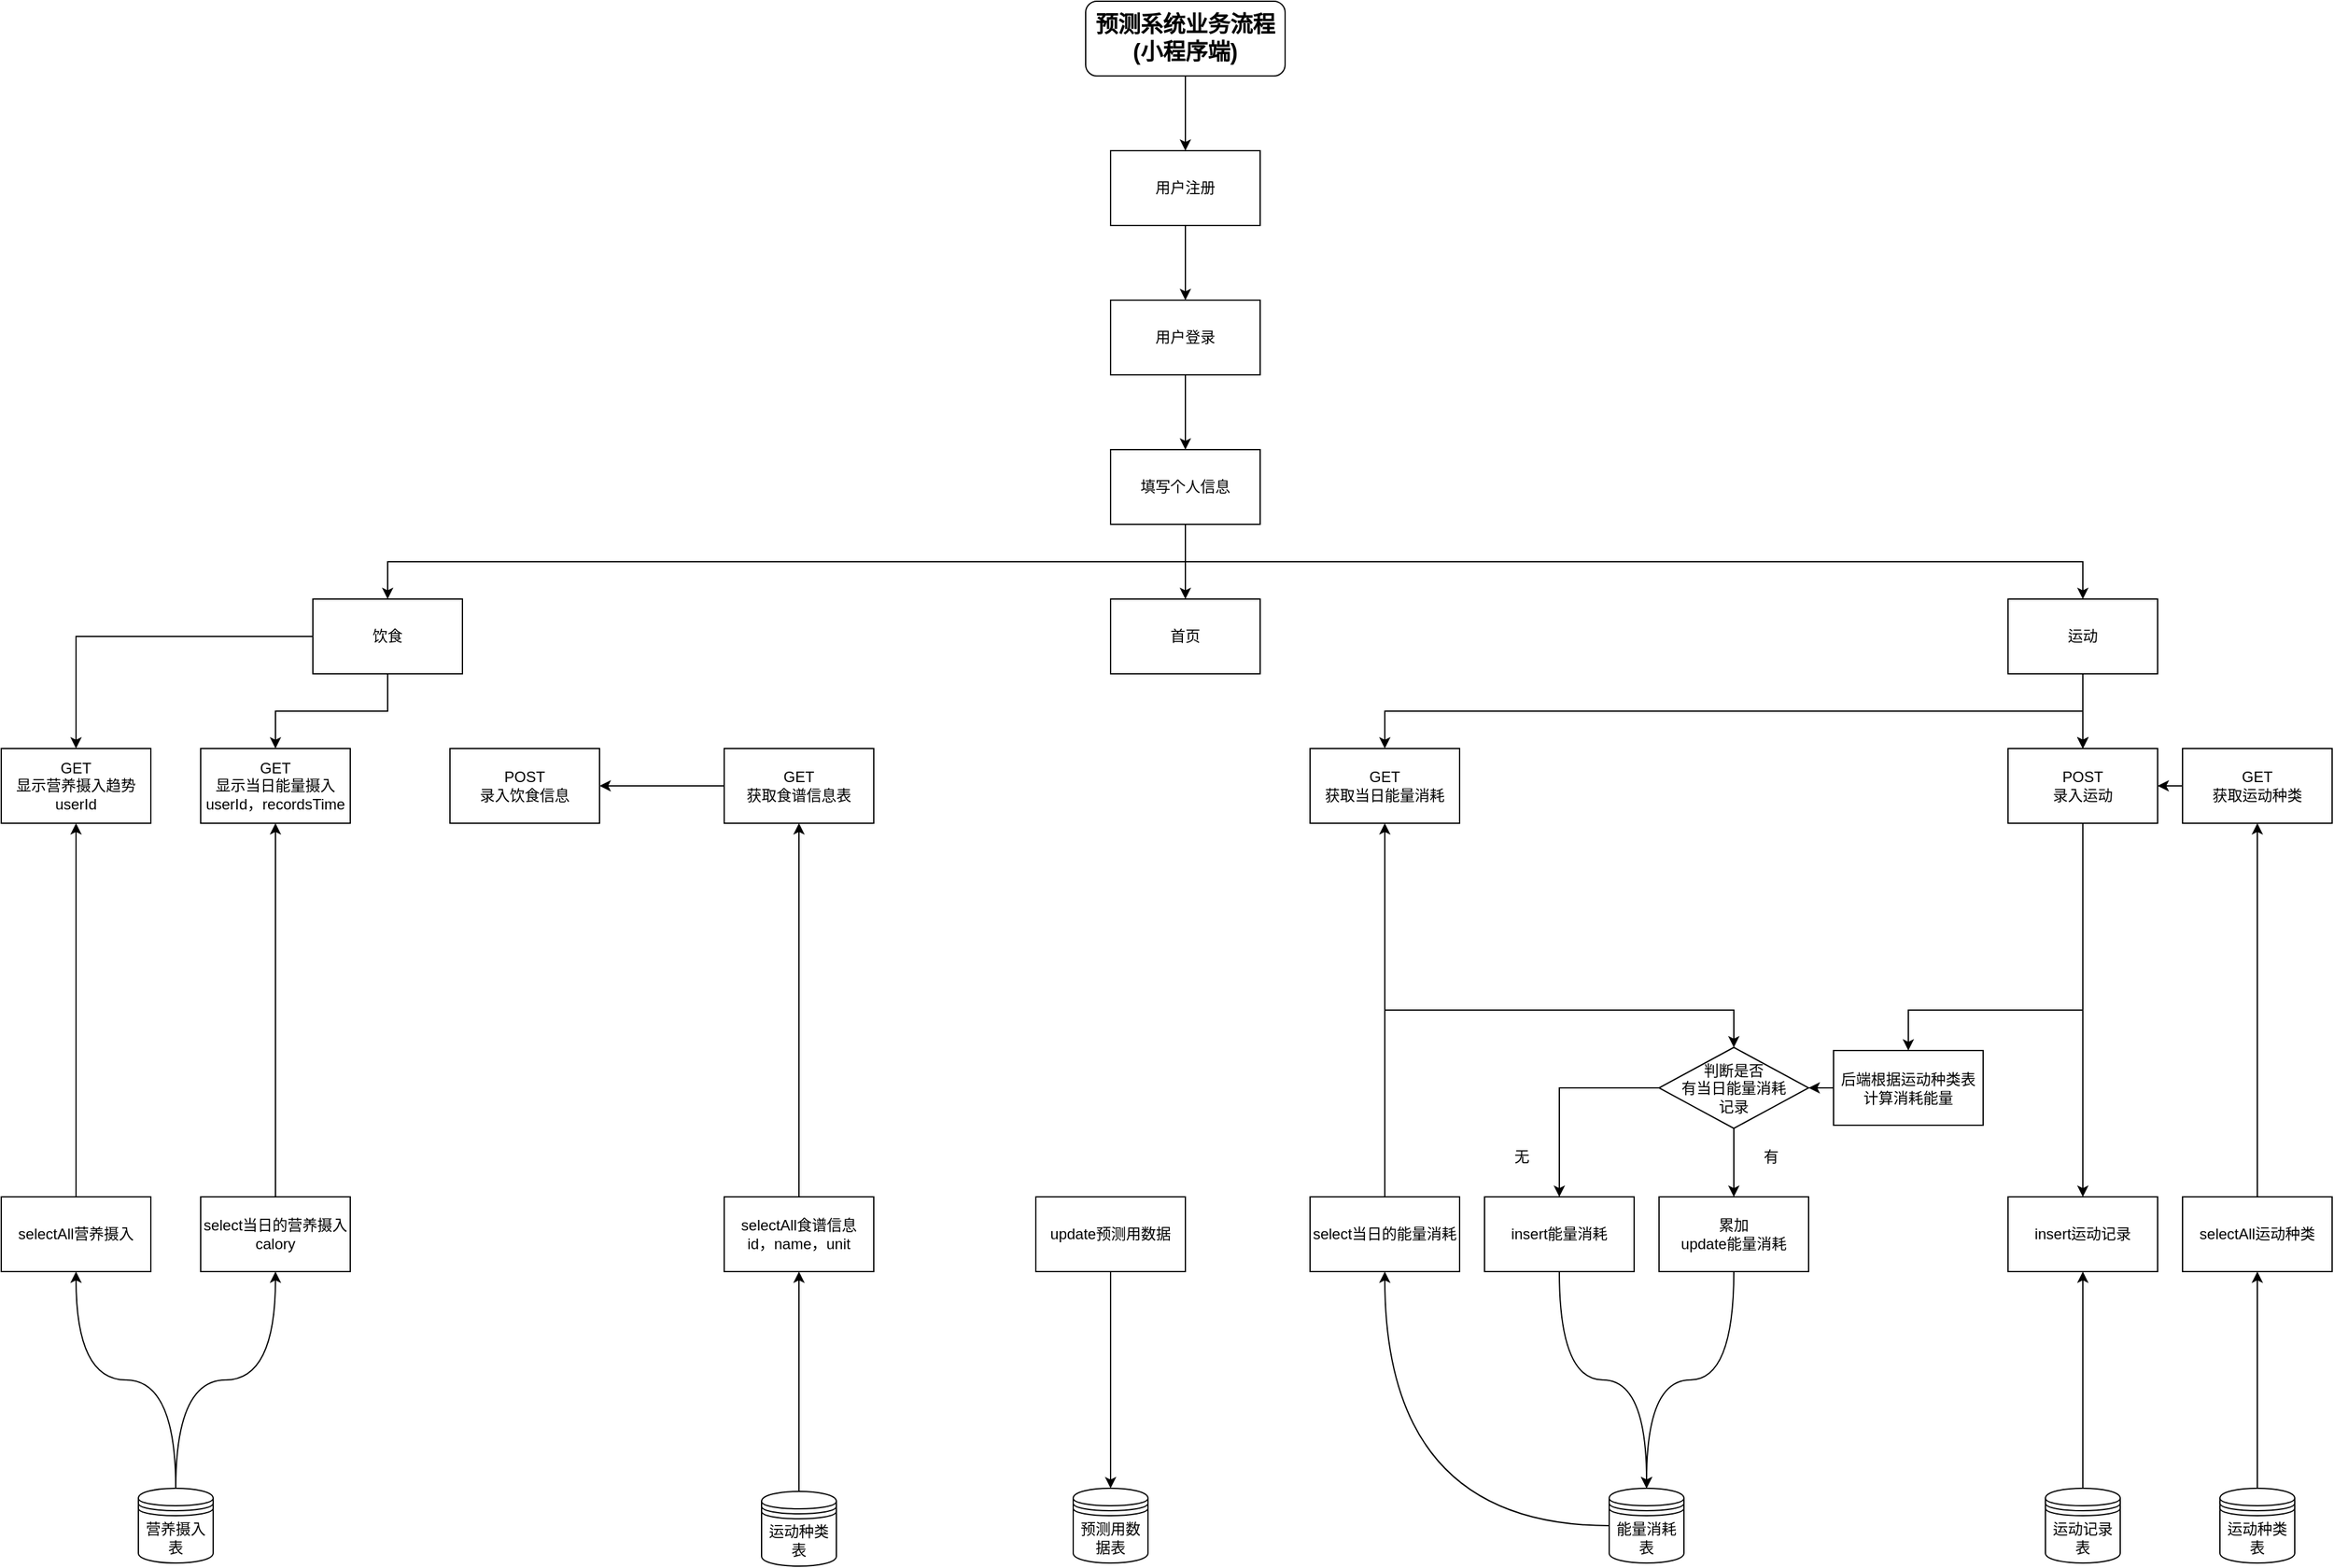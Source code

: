 <mxfile version="22.1.11" type="github">
  <diagram name="Page-1" id="74e2e168-ea6b-b213-b513-2b3c1d86103e">
    <mxGraphModel dx="1500" dy="796" grid="1" gridSize="10" guides="1" tooltips="1" connect="1" arrows="1" fold="1" page="1" pageScale="1" pageWidth="1100" pageHeight="850" background="none" math="0" shadow="0">
      <root>
        <mxCell id="0" />
        <mxCell id="1" parent="0" />
        <mxCell id="SSFar1ZfGdF0vFPYDZeS-47" style="edgeStyle=orthogonalEdgeStyle;rounded=0;orthogonalLoop=1;jettySize=auto;html=1;entryX=0.5;entryY=0;entryDx=0;entryDy=0;" edge="1" parent="1" source="SSFar1ZfGdF0vFPYDZeS-5" target="SSFar1ZfGdF0vFPYDZeS-46">
          <mxGeometry relative="1" as="geometry" />
        </mxCell>
        <mxCell id="SSFar1ZfGdF0vFPYDZeS-5" value="预测系统业务流程(小程序端)" style="rounded=1;whiteSpace=wrap;html=1;fontStyle=1;fontSize=18;" vertex="1" parent="1">
          <mxGeometry x="920" y="50" width="160" height="60" as="geometry" />
        </mxCell>
        <mxCell id="SSFar1ZfGdF0vFPYDZeS-27" value="" style="edgeStyle=orthogonalEdgeStyle;rounded=0;orthogonalLoop=1;jettySize=auto;html=1;" edge="1" parent="1" source="SSFar1ZfGdF0vFPYDZeS-23" target="SSFar1ZfGdF0vFPYDZeS-26">
          <mxGeometry relative="1" as="geometry" />
        </mxCell>
        <mxCell id="SSFar1ZfGdF0vFPYDZeS-23" value="用户登录" style="rounded=0;whiteSpace=wrap;html=1;" vertex="1" parent="1">
          <mxGeometry x="940" y="290" width="120" height="60" as="geometry" />
        </mxCell>
        <mxCell id="SSFar1ZfGdF0vFPYDZeS-43" style="edgeStyle=orthogonalEdgeStyle;rounded=0;orthogonalLoop=1;jettySize=auto;html=1;entryX=0.5;entryY=0;entryDx=0;entryDy=0;" edge="1" parent="1" source="SSFar1ZfGdF0vFPYDZeS-26" target="SSFar1ZfGdF0vFPYDZeS-28">
          <mxGeometry relative="1" as="geometry" />
        </mxCell>
        <mxCell id="SSFar1ZfGdF0vFPYDZeS-50" style="edgeStyle=orthogonalEdgeStyle;rounded=0;orthogonalLoop=1;jettySize=auto;html=1;entryX=0.5;entryY=0;entryDx=0;entryDy=0;exitX=0.5;exitY=1;exitDx=0;exitDy=0;" edge="1" parent="1" source="SSFar1ZfGdF0vFPYDZeS-26" target="SSFar1ZfGdF0vFPYDZeS-49">
          <mxGeometry relative="1" as="geometry" />
        </mxCell>
        <mxCell id="SSFar1ZfGdF0vFPYDZeS-51" style="edgeStyle=orthogonalEdgeStyle;rounded=0;orthogonalLoop=1;jettySize=auto;html=1;entryX=0.5;entryY=0;entryDx=0;entryDy=0;exitX=0.5;exitY=1;exitDx=0;exitDy=0;" edge="1" parent="1" source="SSFar1ZfGdF0vFPYDZeS-26" target="SSFar1ZfGdF0vFPYDZeS-36">
          <mxGeometry relative="1" as="geometry" />
        </mxCell>
        <mxCell id="SSFar1ZfGdF0vFPYDZeS-26" value="填写个人信息" style="rounded=0;whiteSpace=wrap;html=1;" vertex="1" parent="1">
          <mxGeometry x="940" y="410" width="120" height="60" as="geometry" />
        </mxCell>
        <mxCell id="SSFar1ZfGdF0vFPYDZeS-28" value="首页" style="rounded=0;whiteSpace=wrap;html=1;" vertex="1" parent="1">
          <mxGeometry x="940" y="530" width="120" height="60" as="geometry" />
        </mxCell>
        <mxCell id="SSFar1ZfGdF0vFPYDZeS-53" value="" style="edgeStyle=orthogonalEdgeStyle;rounded=0;orthogonalLoop=1;jettySize=auto;html=1;" edge="1" parent="1" source="SSFar1ZfGdF0vFPYDZeS-36" target="SSFar1ZfGdF0vFPYDZeS-52">
          <mxGeometry relative="1" as="geometry" />
        </mxCell>
        <mxCell id="SSFar1ZfGdF0vFPYDZeS-58" value="" style="edgeStyle=orthogonalEdgeStyle;rounded=0;orthogonalLoop=1;jettySize=auto;html=1;" edge="1" parent="1" source="SSFar1ZfGdF0vFPYDZeS-36" target="SSFar1ZfGdF0vFPYDZeS-57">
          <mxGeometry relative="1" as="geometry" />
        </mxCell>
        <mxCell id="SSFar1ZfGdF0vFPYDZeS-36" value="饮食" style="rounded=0;whiteSpace=wrap;html=1;" vertex="1" parent="1">
          <mxGeometry x="300" y="530" width="120" height="60" as="geometry" />
        </mxCell>
        <mxCell id="SSFar1ZfGdF0vFPYDZeS-48" style="edgeStyle=orthogonalEdgeStyle;rounded=0;orthogonalLoop=1;jettySize=auto;html=1;entryX=0.5;entryY=0;entryDx=0;entryDy=0;" edge="1" parent="1" source="SSFar1ZfGdF0vFPYDZeS-46" target="SSFar1ZfGdF0vFPYDZeS-23">
          <mxGeometry relative="1" as="geometry" />
        </mxCell>
        <mxCell id="SSFar1ZfGdF0vFPYDZeS-46" value="用户注册" style="rounded=0;whiteSpace=wrap;html=1;" vertex="1" parent="1">
          <mxGeometry x="940" y="170" width="120" height="60" as="geometry" />
        </mxCell>
        <mxCell id="SSFar1ZfGdF0vFPYDZeS-69" value="" style="edgeStyle=orthogonalEdgeStyle;rounded=0;orthogonalLoop=1;jettySize=auto;html=1;" edge="1" parent="1" source="SSFar1ZfGdF0vFPYDZeS-49" target="SSFar1ZfGdF0vFPYDZeS-68">
          <mxGeometry relative="1" as="geometry" />
        </mxCell>
        <mxCell id="SSFar1ZfGdF0vFPYDZeS-96" value="" style="edgeStyle=orthogonalEdgeStyle;rounded=0;orthogonalLoop=1;jettySize=auto;html=1;" edge="1" parent="1" source="SSFar1ZfGdF0vFPYDZeS-49" target="SSFar1ZfGdF0vFPYDZeS-68">
          <mxGeometry relative="1" as="geometry" />
        </mxCell>
        <mxCell id="SSFar1ZfGdF0vFPYDZeS-97" value="" style="edgeStyle=orthogonalEdgeStyle;rounded=0;orthogonalLoop=1;jettySize=auto;html=1;" edge="1" parent="1" source="SSFar1ZfGdF0vFPYDZeS-49" target="SSFar1ZfGdF0vFPYDZeS-68">
          <mxGeometry relative="1" as="geometry" />
        </mxCell>
        <mxCell id="SSFar1ZfGdF0vFPYDZeS-100" style="edgeStyle=orthogonalEdgeStyle;rounded=0;orthogonalLoop=1;jettySize=auto;html=1;entryX=0.5;entryY=0;entryDx=0;entryDy=0;" edge="1" parent="1" source="SSFar1ZfGdF0vFPYDZeS-49" target="SSFar1ZfGdF0vFPYDZeS-98">
          <mxGeometry relative="1" as="geometry">
            <Array as="points">
              <mxPoint x="1720" y="620" />
              <mxPoint x="1160" y="620" />
            </Array>
          </mxGeometry>
        </mxCell>
        <mxCell id="SSFar1ZfGdF0vFPYDZeS-49" value="运动" style="rounded=0;whiteSpace=wrap;html=1;" vertex="1" parent="1">
          <mxGeometry x="1660" y="530" width="120" height="60" as="geometry" />
        </mxCell>
        <mxCell id="SSFar1ZfGdF0vFPYDZeS-52" value="GET&lt;br&gt;显示营养摄入趋势&lt;br&gt;userId" style="rounded=0;whiteSpace=wrap;html=1;" vertex="1" parent="1">
          <mxGeometry x="50" y="650" width="120" height="60" as="geometry" />
        </mxCell>
        <mxCell id="SSFar1ZfGdF0vFPYDZeS-55" style="edgeStyle=orthogonalEdgeStyle;rounded=0;orthogonalLoop=1;jettySize=auto;html=1;entryX=0.5;entryY=1;entryDx=0;entryDy=0;" edge="1" parent="1" source="SSFar1ZfGdF0vFPYDZeS-54" target="SSFar1ZfGdF0vFPYDZeS-52">
          <mxGeometry relative="1" as="geometry" />
        </mxCell>
        <mxCell id="SSFar1ZfGdF0vFPYDZeS-54" value="selectAll营养摄入" style="rounded=0;whiteSpace=wrap;html=1;" vertex="1" parent="1">
          <mxGeometry x="50" y="1010" width="120" height="60" as="geometry" />
        </mxCell>
        <mxCell id="SSFar1ZfGdF0vFPYDZeS-57" value="GET&lt;br&gt;显示当日能量摄入&lt;br&gt;userId，recordsTime" style="rounded=0;whiteSpace=wrap;html=1;" vertex="1" parent="1">
          <mxGeometry x="210" y="650" width="120" height="60" as="geometry" />
        </mxCell>
        <mxCell id="SSFar1ZfGdF0vFPYDZeS-64" style="edgeStyle=orthogonalEdgeStyle;rounded=0;orthogonalLoop=1;jettySize=auto;html=1;" edge="1" parent="1" source="SSFar1ZfGdF0vFPYDZeS-63" target="SSFar1ZfGdF0vFPYDZeS-57">
          <mxGeometry relative="1" as="geometry" />
        </mxCell>
        <mxCell id="SSFar1ZfGdF0vFPYDZeS-63" value="select当日的营养摄入&lt;br&gt;calory" style="rounded=0;whiteSpace=wrap;html=1;" vertex="1" parent="1">
          <mxGeometry x="210" y="1010" width="120" height="60" as="geometry" />
        </mxCell>
        <mxCell id="SSFar1ZfGdF0vFPYDZeS-66" style="edgeStyle=orthogonalEdgeStyle;rounded=0;orthogonalLoop=1;jettySize=auto;html=1;exitX=0.5;exitY=0;exitDx=0;exitDy=0;entryX=0.5;entryY=1;entryDx=0;entryDy=0;curved=1;" edge="1" parent="1" source="SSFar1ZfGdF0vFPYDZeS-65" target="SSFar1ZfGdF0vFPYDZeS-54">
          <mxGeometry relative="1" as="geometry" />
        </mxCell>
        <mxCell id="SSFar1ZfGdF0vFPYDZeS-67" style="edgeStyle=orthogonalEdgeStyle;rounded=0;orthogonalLoop=1;jettySize=auto;html=1;exitX=0.5;exitY=0;exitDx=0;exitDy=0;curved=1;" edge="1" parent="1" source="SSFar1ZfGdF0vFPYDZeS-65" target="SSFar1ZfGdF0vFPYDZeS-63">
          <mxGeometry relative="1" as="geometry" />
        </mxCell>
        <mxCell id="SSFar1ZfGdF0vFPYDZeS-65" value="营养摄入表" style="shape=datastore;whiteSpace=wrap;html=1;" vertex="1" parent="1">
          <mxGeometry x="160" y="1244" width="60" height="60" as="geometry" />
        </mxCell>
        <mxCell id="SSFar1ZfGdF0vFPYDZeS-78" value="" style="edgeStyle=orthogonalEdgeStyle;rounded=0;orthogonalLoop=1;jettySize=auto;html=1;" edge="1" parent="1" source="SSFar1ZfGdF0vFPYDZeS-68" target="SSFar1ZfGdF0vFPYDZeS-77">
          <mxGeometry relative="1" as="geometry" />
        </mxCell>
        <mxCell id="SSFar1ZfGdF0vFPYDZeS-86" style="edgeStyle=orthogonalEdgeStyle;rounded=0;orthogonalLoop=1;jettySize=auto;html=1;entryX=0.5;entryY=0;entryDx=0;entryDy=0;" edge="1" parent="1" source="SSFar1ZfGdF0vFPYDZeS-68" target="SSFar1ZfGdF0vFPYDZeS-81">
          <mxGeometry relative="1" as="geometry">
            <Array as="points">
              <mxPoint x="1720" y="860" />
              <mxPoint x="1580" y="860" />
            </Array>
          </mxGeometry>
        </mxCell>
        <mxCell id="SSFar1ZfGdF0vFPYDZeS-68" value="POST&lt;br&gt;录入运动" style="rounded=0;whiteSpace=wrap;html=1;" vertex="1" parent="1">
          <mxGeometry x="1660" y="650" width="120" height="60" as="geometry" />
        </mxCell>
        <mxCell id="SSFar1ZfGdF0vFPYDZeS-72" style="edgeStyle=orthogonalEdgeStyle;rounded=0;orthogonalLoop=1;jettySize=auto;html=1;entryX=1;entryY=0.5;entryDx=0;entryDy=0;" edge="1" parent="1" source="SSFar1ZfGdF0vFPYDZeS-70" target="SSFar1ZfGdF0vFPYDZeS-68">
          <mxGeometry relative="1" as="geometry" />
        </mxCell>
        <mxCell id="SSFar1ZfGdF0vFPYDZeS-70" value="GET&lt;br&gt;获取运动种类" style="rounded=0;whiteSpace=wrap;html=1;" vertex="1" parent="1">
          <mxGeometry x="1800" y="650" width="120" height="60" as="geometry" />
        </mxCell>
        <mxCell id="SSFar1ZfGdF0vFPYDZeS-74" style="edgeStyle=orthogonalEdgeStyle;rounded=0;orthogonalLoop=1;jettySize=auto;html=1;entryX=0.5;entryY=1;entryDx=0;entryDy=0;" edge="1" parent="1" source="SSFar1ZfGdF0vFPYDZeS-73" target="SSFar1ZfGdF0vFPYDZeS-70">
          <mxGeometry relative="1" as="geometry" />
        </mxCell>
        <mxCell id="SSFar1ZfGdF0vFPYDZeS-73" value="selectAll运动种类" style="rounded=0;whiteSpace=wrap;html=1;" vertex="1" parent="1">
          <mxGeometry x="1800" y="1010" width="120" height="60" as="geometry" />
        </mxCell>
        <mxCell id="SSFar1ZfGdF0vFPYDZeS-76" style="edgeStyle=orthogonalEdgeStyle;rounded=0;orthogonalLoop=1;jettySize=auto;html=1;exitX=0.5;exitY=0;exitDx=0;exitDy=0;entryX=0.5;entryY=1;entryDx=0;entryDy=0;curved=1;" edge="1" parent="1" source="SSFar1ZfGdF0vFPYDZeS-75" target="SSFar1ZfGdF0vFPYDZeS-73">
          <mxGeometry relative="1" as="geometry" />
        </mxCell>
        <mxCell id="SSFar1ZfGdF0vFPYDZeS-75" value="运动种类表" style="shape=datastore;whiteSpace=wrap;html=1;" vertex="1" parent="1">
          <mxGeometry x="1830" y="1244" width="60" height="60" as="geometry" />
        </mxCell>
        <mxCell id="SSFar1ZfGdF0vFPYDZeS-77" value="insert运动记录" style="rounded=0;whiteSpace=wrap;html=1;" vertex="1" parent="1">
          <mxGeometry x="1660" y="1010" width="120" height="60" as="geometry" />
        </mxCell>
        <mxCell id="SSFar1ZfGdF0vFPYDZeS-80" style="edgeStyle=orthogonalEdgeStyle;rounded=0;orthogonalLoop=1;jettySize=auto;html=1;entryX=0.5;entryY=1;entryDx=0;entryDy=0;curved=1;" edge="1" parent="1" source="SSFar1ZfGdF0vFPYDZeS-79" target="SSFar1ZfGdF0vFPYDZeS-77">
          <mxGeometry relative="1" as="geometry" />
        </mxCell>
        <mxCell id="SSFar1ZfGdF0vFPYDZeS-79" value="运动记录表" style="shape=datastore;whiteSpace=wrap;html=1;" vertex="1" parent="1">
          <mxGeometry x="1690" y="1244" width="60" height="60" as="geometry" />
        </mxCell>
        <mxCell id="SSFar1ZfGdF0vFPYDZeS-87" style="edgeStyle=orthogonalEdgeStyle;rounded=0;orthogonalLoop=1;jettySize=auto;html=1;entryX=1;entryY=0.5;entryDx=0;entryDy=0;" edge="1" parent="1" source="SSFar1ZfGdF0vFPYDZeS-81" target="SSFar1ZfGdF0vFPYDZeS-82">
          <mxGeometry relative="1" as="geometry" />
        </mxCell>
        <mxCell id="SSFar1ZfGdF0vFPYDZeS-81" value="后端根据运动种类表计算消耗能量" style="rounded=0;whiteSpace=wrap;html=1;" vertex="1" parent="1">
          <mxGeometry x="1520" y="892.5" width="120" height="60" as="geometry" />
        </mxCell>
        <mxCell id="SSFar1ZfGdF0vFPYDZeS-89" value="" style="edgeStyle=orthogonalEdgeStyle;rounded=0;orthogonalLoop=1;jettySize=auto;html=1;" edge="1" parent="1" source="SSFar1ZfGdF0vFPYDZeS-82" target="SSFar1ZfGdF0vFPYDZeS-88">
          <mxGeometry relative="1" as="geometry" />
        </mxCell>
        <mxCell id="SSFar1ZfGdF0vFPYDZeS-93" value="" style="edgeStyle=orthogonalEdgeStyle;rounded=0;orthogonalLoop=1;jettySize=auto;html=1;" edge="1" parent="1" source="SSFar1ZfGdF0vFPYDZeS-82" target="SSFar1ZfGdF0vFPYDZeS-92">
          <mxGeometry relative="1" as="geometry" />
        </mxCell>
        <mxCell id="SSFar1ZfGdF0vFPYDZeS-82" value="判断是否&lt;br&gt;有当日能量消耗&lt;br&gt;记录" style="rhombus;whiteSpace=wrap;html=1;" vertex="1" parent="1">
          <mxGeometry x="1380" y="890" width="120" height="65" as="geometry" />
        </mxCell>
        <mxCell id="SSFar1ZfGdF0vFPYDZeS-101" style="edgeStyle=orthogonalEdgeStyle;rounded=0;orthogonalLoop=1;jettySize=auto;html=1;entryX=0.5;entryY=1;entryDx=0;entryDy=0;" edge="1" parent="1" source="SSFar1ZfGdF0vFPYDZeS-83" target="SSFar1ZfGdF0vFPYDZeS-98">
          <mxGeometry relative="1" as="geometry" />
        </mxCell>
        <mxCell id="SSFar1ZfGdF0vFPYDZeS-105" style="edgeStyle=orthogonalEdgeStyle;rounded=0;orthogonalLoop=1;jettySize=auto;html=1;entryX=0.5;entryY=0;entryDx=0;entryDy=0;" edge="1" parent="1" source="SSFar1ZfGdF0vFPYDZeS-83" target="SSFar1ZfGdF0vFPYDZeS-82">
          <mxGeometry relative="1" as="geometry">
            <Array as="points">
              <mxPoint x="1160" y="860" />
              <mxPoint x="1440" y="860" />
            </Array>
          </mxGeometry>
        </mxCell>
        <mxCell id="SSFar1ZfGdF0vFPYDZeS-83" value="select当日的能量消耗" style="rounded=0;whiteSpace=wrap;html=1;" vertex="1" parent="1">
          <mxGeometry x="1100" y="1010" width="120" height="60" as="geometry" />
        </mxCell>
        <mxCell id="SSFar1ZfGdF0vFPYDZeS-85" style="edgeStyle=orthogonalEdgeStyle;rounded=0;orthogonalLoop=1;jettySize=auto;html=1;curved=1;" edge="1" parent="1" source="SSFar1ZfGdF0vFPYDZeS-84" target="SSFar1ZfGdF0vFPYDZeS-83">
          <mxGeometry relative="1" as="geometry" />
        </mxCell>
        <mxCell id="SSFar1ZfGdF0vFPYDZeS-84" value="能量消耗表" style="shape=datastore;whiteSpace=wrap;html=1;" vertex="1" parent="1">
          <mxGeometry x="1340" y="1244" width="60" height="60" as="geometry" />
        </mxCell>
        <mxCell id="SSFar1ZfGdF0vFPYDZeS-91" style="edgeStyle=orthogonalEdgeStyle;rounded=0;orthogonalLoop=1;jettySize=auto;html=1;entryX=0.5;entryY=0;entryDx=0;entryDy=0;curved=1;" edge="1" parent="1" source="SSFar1ZfGdF0vFPYDZeS-88" target="SSFar1ZfGdF0vFPYDZeS-84">
          <mxGeometry relative="1" as="geometry" />
        </mxCell>
        <mxCell id="SSFar1ZfGdF0vFPYDZeS-88" value="累加&lt;br&gt;update能量消耗" style="whiteSpace=wrap;html=1;" vertex="1" parent="1">
          <mxGeometry x="1380" y="1010" width="120" height="60" as="geometry" />
        </mxCell>
        <mxCell id="SSFar1ZfGdF0vFPYDZeS-90" value="有" style="text;html=1;strokeColor=none;fillColor=none;align=center;verticalAlign=middle;whiteSpace=wrap;rounded=0;" vertex="1" parent="1">
          <mxGeometry x="1440" y="962.5" width="60" height="30" as="geometry" />
        </mxCell>
        <mxCell id="SSFar1ZfGdF0vFPYDZeS-94" style="edgeStyle=orthogonalEdgeStyle;rounded=0;orthogonalLoop=1;jettySize=auto;html=1;entryX=0.5;entryY=0;entryDx=0;entryDy=0;curved=1;" edge="1" parent="1" source="SSFar1ZfGdF0vFPYDZeS-92" target="SSFar1ZfGdF0vFPYDZeS-84">
          <mxGeometry relative="1" as="geometry" />
        </mxCell>
        <mxCell id="SSFar1ZfGdF0vFPYDZeS-92" value="insert能量消耗" style="whiteSpace=wrap;html=1;" vertex="1" parent="1">
          <mxGeometry x="1240" y="1010" width="120" height="60" as="geometry" />
        </mxCell>
        <mxCell id="SSFar1ZfGdF0vFPYDZeS-95" value="无" style="text;html=1;strokeColor=none;fillColor=none;align=center;verticalAlign=middle;whiteSpace=wrap;rounded=0;" vertex="1" parent="1">
          <mxGeometry x="1240" y="962.5" width="60" height="30" as="geometry" />
        </mxCell>
        <mxCell id="SSFar1ZfGdF0vFPYDZeS-98" value="GET&lt;br&gt;获取当日能量消耗" style="whiteSpace=wrap;html=1;rounded=0;" vertex="1" parent="1">
          <mxGeometry x="1100" y="650" width="120" height="60" as="geometry" />
        </mxCell>
        <mxCell id="SSFar1ZfGdF0vFPYDZeS-117" style="edgeStyle=orthogonalEdgeStyle;rounded=0;orthogonalLoop=1;jettySize=auto;html=1;exitX=0;exitY=0.5;exitDx=0;exitDy=0;entryX=1;entryY=0.5;entryDx=0;entryDy=0;" edge="1" parent="1" source="SSFar1ZfGdF0vFPYDZeS-106" target="SSFar1ZfGdF0vFPYDZeS-111">
          <mxGeometry relative="1" as="geometry" />
        </mxCell>
        <mxCell id="SSFar1ZfGdF0vFPYDZeS-106" value="GET&lt;br&gt;获取食谱信息表" style="rounded=0;whiteSpace=wrap;html=1;" vertex="1" parent="1">
          <mxGeometry x="630" y="650" width="120" height="60" as="geometry" />
        </mxCell>
        <mxCell id="SSFar1ZfGdF0vFPYDZeS-107" style="edgeStyle=orthogonalEdgeStyle;rounded=0;orthogonalLoop=1;jettySize=auto;html=1;entryX=0.5;entryY=1;entryDx=0;entryDy=0;" edge="1" parent="1" source="SSFar1ZfGdF0vFPYDZeS-108" target="SSFar1ZfGdF0vFPYDZeS-106">
          <mxGeometry relative="1" as="geometry" />
        </mxCell>
        <mxCell id="SSFar1ZfGdF0vFPYDZeS-108" value="selectAll食谱信息&lt;br&gt;id，name，unit" style="rounded=0;whiteSpace=wrap;html=1;" vertex="1" parent="1">
          <mxGeometry x="630" y="1010" width="120" height="60" as="geometry" />
        </mxCell>
        <mxCell id="SSFar1ZfGdF0vFPYDZeS-109" style="edgeStyle=orthogonalEdgeStyle;rounded=0;orthogonalLoop=1;jettySize=auto;html=1;exitX=0.5;exitY=0;exitDx=0;exitDy=0;entryX=0.5;entryY=1;entryDx=0;entryDy=0;curved=1;" edge="1" parent="1" source="SSFar1ZfGdF0vFPYDZeS-110" target="SSFar1ZfGdF0vFPYDZeS-108">
          <mxGeometry relative="1" as="geometry" />
        </mxCell>
        <mxCell id="SSFar1ZfGdF0vFPYDZeS-110" value="运动种类表" style="shape=datastore;whiteSpace=wrap;html=1;" vertex="1" parent="1">
          <mxGeometry x="660" y="1246.5" width="60" height="60" as="geometry" />
        </mxCell>
        <mxCell id="SSFar1ZfGdF0vFPYDZeS-111" value="POST&lt;br&gt;录入饮食信息" style="rounded=0;whiteSpace=wrap;html=1;" vertex="1" parent="1">
          <mxGeometry x="410" y="650" width="120" height="60" as="geometry" />
        </mxCell>
        <mxCell id="SSFar1ZfGdF0vFPYDZeS-112" value="预测用数据表" style="shape=datastore;whiteSpace=wrap;html=1;" vertex="1" parent="1">
          <mxGeometry x="910" y="1244" width="60" height="60" as="geometry" />
        </mxCell>
        <mxCell id="SSFar1ZfGdF0vFPYDZeS-116" style="edgeStyle=orthogonalEdgeStyle;rounded=0;orthogonalLoop=1;jettySize=auto;html=1;entryX=0.5;entryY=0;entryDx=0;entryDy=0;curved=1;" edge="1" parent="1" source="SSFar1ZfGdF0vFPYDZeS-115" target="SSFar1ZfGdF0vFPYDZeS-112">
          <mxGeometry relative="1" as="geometry" />
        </mxCell>
        <mxCell id="SSFar1ZfGdF0vFPYDZeS-115" value="update预测用数据" style="rounded=0;whiteSpace=wrap;html=1;" vertex="1" parent="1">
          <mxGeometry x="880" y="1010" width="120" height="60" as="geometry" />
        </mxCell>
      </root>
    </mxGraphModel>
  </diagram>
</mxfile>
